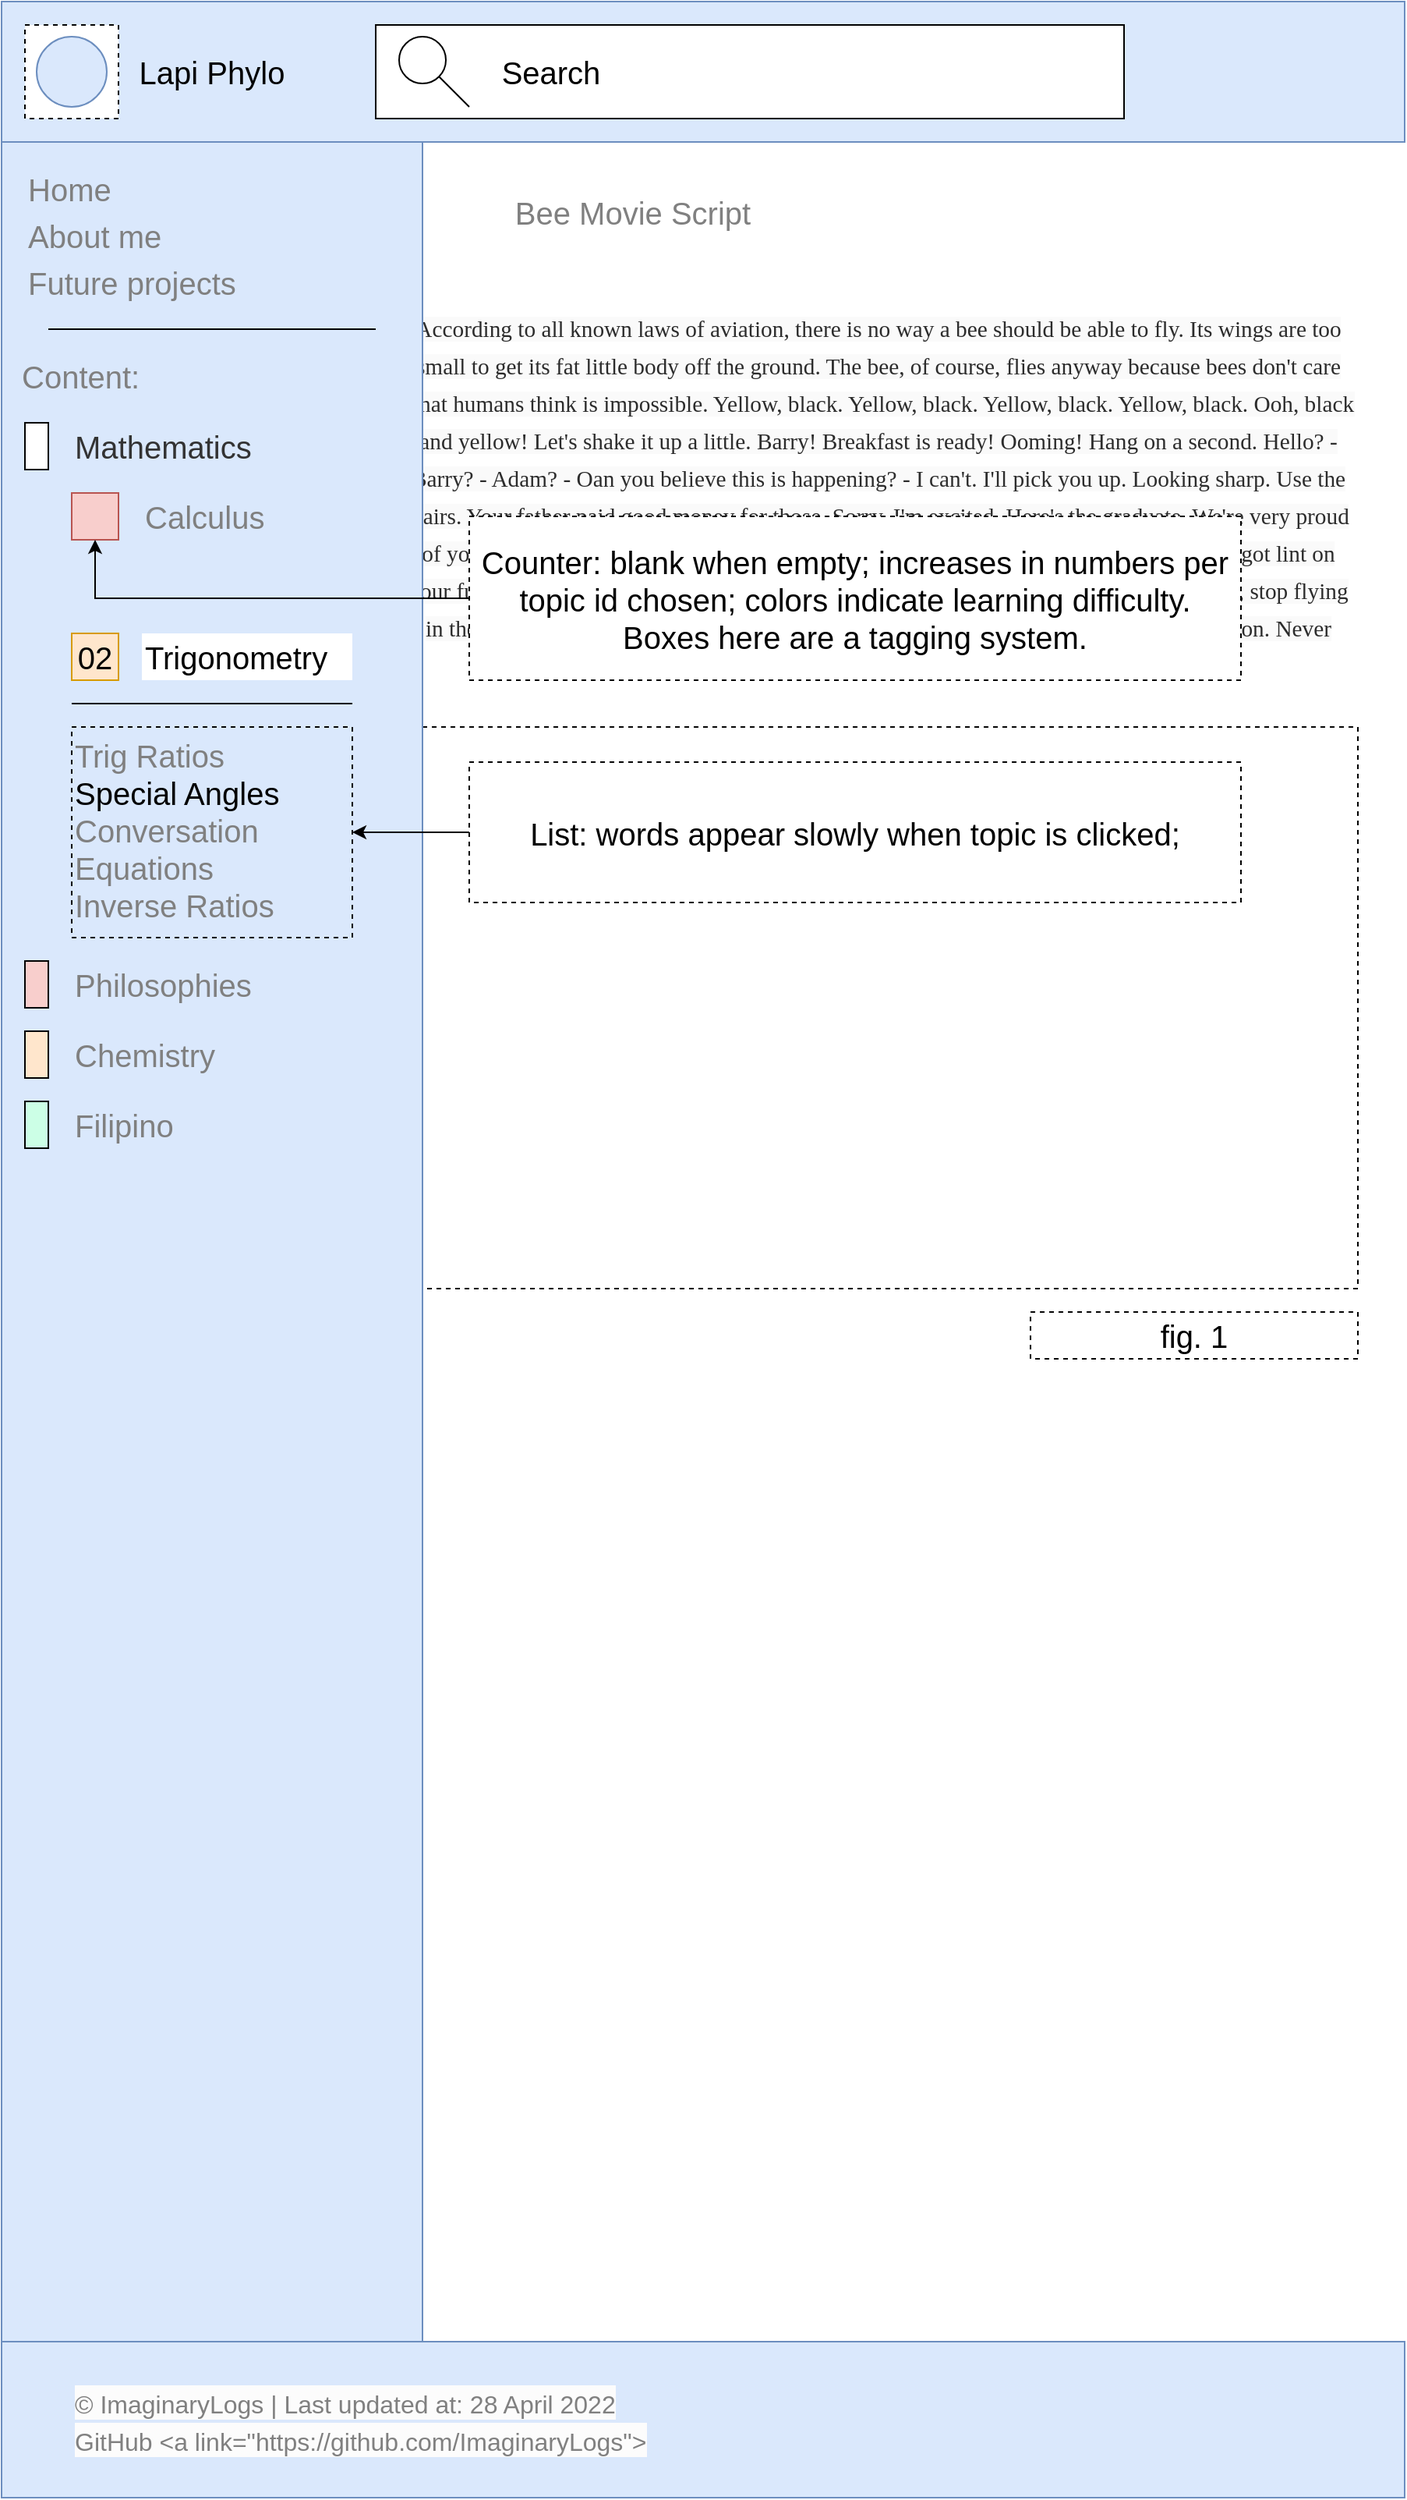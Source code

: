 <mxfile version="17.4.2" type="device"><diagram id="ySTowiRi8qA_fuHCMPK8" name="Page-1"><mxGraphModel dx="2188" dy="1331" grid="1" gridSize="15" guides="1" tooltips="1" connect="1" arrows="1" fold="1" page="1" pageScale="1" pageWidth="900" pageHeight="1600" background="#FFFFFF" math="0" shadow="0"><root><mxCell id="0"/><mxCell id="1" parent="0"/><mxCell id="LaxuBk4GdOgoYZnXHftw-60" value="&lt;span style=&quot;color: rgb(44, 44, 44); font-family: georgia; font-size: 14.667px; background-color: rgb(250, 250, 250);&quot;&gt;According to all known laws of aviation, there is no way a bee should be able to fly. Its wings are too small to get its fat little body off the ground. The bee, of course, flies anyway because bees don't care what humans think is impossible. Yellow, black. Yellow, black. Yellow, black. Yellow, black. Ooh, black and yellow! Let's shake it up a little. Barry! Breakfast is ready! Ooming! Hang on a second. Hello? - Barry? - Adam? - Oan you believe this is happening? - I can't. I'll pick you up. Looking sharp. Use the stairs. Your father paid good money for those. Sorry. I'm excited. Here's the graduate. We're very proud of you, son. A perfect report card, all B's. Very proud. Ma! I got a thing going here. - You got lint on your fuzz. - Ow! That's me! - Wave to us! We'll be in row 118,000. - Bye! Barry, I told you, stop flying in the house! - Hey, Adam. - Hey, Barry. - Is that fuzz gel? - A little. Special day, graduation. Never thought I'd make it.&amp;nbsp;&lt;/span&gt;" style="text;html=1;strokeColor=none;fillColor=none;align=center;verticalAlign=middle;whiteSpace=wrap;rounded=0;dashed=1;fontSize=20;fontColor=#808080;" vertex="1" parent="1"><mxGeometry x="255" y="142.5" width="615" height="345" as="geometry"/></mxCell><mxCell id="LaxuBk4GdOgoYZnXHftw-55" value="" style="rounded=0;whiteSpace=wrap;html=1;dashed=1;fontSize=20;" vertex="1" parent="1"><mxGeometry x="30" y="465" width="840" height="360" as="geometry"/></mxCell><mxCell id="LaxuBk4GdOgoYZnXHftw-2" value="" style="rounded=0;whiteSpace=wrap;html=1;fillColor=#dae8fc;strokeColor=#6c8ebf;" vertex="1" parent="1"><mxGeometry width="900" height="90" as="geometry"/></mxCell><mxCell id="LaxuBk4GdOgoYZnXHftw-3" value="" style="whiteSpace=wrap;html=1;aspect=fixed;dashed=1;" vertex="1" parent="1"><mxGeometry x="15" y="15" width="60" height="60" as="geometry"/></mxCell><mxCell id="LaxuBk4GdOgoYZnXHftw-4" value="Lapi Phylo" style="text;html=1;strokeColor=none;fillColor=none;align=center;verticalAlign=middle;whiteSpace=wrap;rounded=0;fontSize=20;" vertex="1" parent="1"><mxGeometry x="75" y="15" width="120" height="60" as="geometry"/></mxCell><mxCell id="LaxuBk4GdOgoYZnXHftw-5" value="" style="rounded=0;whiteSpace=wrap;html=1;" vertex="1" parent="1"><mxGeometry x="240" y="15" width="480" height="60" as="geometry"/></mxCell><mxCell id="LaxuBk4GdOgoYZnXHftw-6" value="" style="ellipse;whiteSpace=wrap;html=1;aspect=fixed;" vertex="1" parent="1"><mxGeometry x="255" y="22.5" width="30" height="30" as="geometry"/></mxCell><mxCell id="LaxuBk4GdOgoYZnXHftw-7" value="" style="endArrow=none;html=1;rounded=0;entryX=1;entryY=1;entryDx=0;entryDy=0;" edge="1" parent="1" target="LaxuBk4GdOgoYZnXHftw-6"><mxGeometry width="50" height="50" relative="1" as="geometry"><mxPoint x="300" y="67.5" as="sourcePoint"/><mxPoint x="285" y="52.5" as="targetPoint"/><Array as="points"/></mxGeometry></mxCell><mxCell id="LaxuBk4GdOgoYZnXHftw-10" value="" style="rounded=0;whiteSpace=wrap;html=1;fontSize=20;fillColor=#dae8fc;strokeColor=#6c8ebf;" vertex="1" parent="1"><mxGeometry y="1500" width="900" height="100" as="geometry"/></mxCell><mxCell id="LaxuBk4GdOgoYZnXHftw-11" value="&lt;span style=&quot;background-color: rgb(252 , 252 , 252)&quot;&gt;&lt;font color=&quot;#808080&quot;&gt;&lt;span style=&quot;font-size: 16px&quot;&gt;© ImaginaryLogs | Last updated at: 28 April 2022&lt;/span&gt;&lt;/font&gt;&lt;br&gt;&lt;font color=&quot;#808080&quot;&gt;&lt;span style=&quot;font-size: 16px&quot;&gt;GitHub &amp;lt;a link=&quot;https://github.com/ImaginaryLogs&lt;/span&gt;&lt;/font&gt;&lt;font color=&quot;#808080&quot;&gt;&lt;span style=&quot;font-size: 16px&quot;&gt;&quot;&amp;gt;&lt;/span&gt;&lt;/font&gt;&lt;br&gt;&lt;/span&gt;" style="text;html=1;align=left;verticalAlign=middle;rounded=0;fontSize=20;whiteSpace=wrap;horizontal=1;fillColor=none;strokeColor=none;" vertex="1" parent="1"><mxGeometry x="45" y="1527.5" width="405" height="45" as="geometry"/></mxCell><mxCell id="LaxuBk4GdOgoYZnXHftw-13" value="" style="rounded=0;whiteSpace=wrap;html=1;fontSize=20;fillColor=#dae8fc;strokeColor=#6c8ebf;" vertex="1" parent="1"><mxGeometry y="90" width="270" height="1410" as="geometry"/></mxCell><mxCell id="LaxuBk4GdOgoYZnXHftw-14" value="Search" style="text;html=1;strokeColor=none;fillColor=none;align=center;verticalAlign=middle;whiteSpace=wrap;rounded=0;fontSize=20;" vertex="1" parent="1"><mxGeometry x="315" y="30" width="75" height="30" as="geometry"/></mxCell><mxCell id="LaxuBk4GdOgoYZnXHftw-15" value="Mathematics" style="text;html=1;strokeColor=none;fillColor=none;align=left;verticalAlign=middle;whiteSpace=wrap;rounded=0;fontSize=20;gradientColor=#ffffff;fontColor=#333333;" vertex="1" parent="1"><mxGeometry x="45" y="270" width="135" height="30" as="geometry"/></mxCell><mxCell id="LaxuBk4GdOgoYZnXHftw-18" value="" style="endArrow=none;html=1;rounded=0;fontSize=20;" edge="1" parent="1"><mxGeometry width="50" height="50" relative="1" as="geometry"><mxPoint x="30" y="210" as="sourcePoint"/><mxPoint x="240" y="210" as="targetPoint"/></mxGeometry></mxCell><mxCell id="LaxuBk4GdOgoYZnXHftw-19" value="" style="rounded=0;whiteSpace=wrap;html=1;fontSize=20;fillColor=default;" vertex="1" parent="1"><mxGeometry x="15" y="270" width="15" height="30" as="geometry"/></mxCell><mxCell id="LaxuBk4GdOgoYZnXHftw-20" value="" style="rounded=0;whiteSpace=wrap;html=1;fontSize=20;fillColor=#f8cecc;strokeColor=#b85450;" vertex="1" parent="1"><mxGeometry x="45" y="315" width="30" height="30" as="geometry"/></mxCell><mxCell id="LaxuBk4GdOgoYZnXHftw-21" value="Calculus" style="text;html=1;strokeColor=none;fillColor=none;align=left;verticalAlign=middle;whiteSpace=wrap;rounded=0;fontSize=20;gradientColor=#ffffff;fontColor=#808080;" vertex="1" parent="1"><mxGeometry x="90" y="315" width="90" height="30" as="geometry"/></mxCell><mxCell id="LaxuBk4GdOgoYZnXHftw-22" value="02" style="rounded=0;whiteSpace=wrap;html=1;fontSize=20;fillColor=#ffe6cc;strokeColor=#d79b00;" vertex="1" parent="1"><mxGeometry x="45" y="405" width="30" height="30" as="geometry"/></mxCell><mxCell id="LaxuBk4GdOgoYZnXHftw-23" value="Trigonometry" style="text;html=1;strokeColor=none;fillColor=default;align=left;verticalAlign=middle;whiteSpace=wrap;rounded=0;fontSize=20;gradientColor=#ffffff;" vertex="1" parent="1"><mxGeometry x="90" y="405" width="135" height="30" as="geometry"/></mxCell><mxCell id="LaxuBk4GdOgoYZnXHftw-40" style="edgeStyle=orthogonalEdgeStyle;rounded=0;orthogonalLoop=1;jettySize=auto;html=1;entryX=0.5;entryY=1;entryDx=0;entryDy=0;fontSize=20;fontColor=#808080;" edge="1" parent="1" source="LaxuBk4GdOgoYZnXHftw-27" target="LaxuBk4GdOgoYZnXHftw-20"><mxGeometry relative="1" as="geometry"/></mxCell><mxCell id="LaxuBk4GdOgoYZnXHftw-27" value="Counter: blank when empty; increases in numbers per topic id chosen; colors indicate learning difficulty.&lt;br&gt;Boxes here are a tagging system." style="rounded=0;whiteSpace=wrap;html=1;fontSize=20;fillColor=default;gradientColor=#ffffff;dashed=1;" vertex="1" parent="1"><mxGeometry x="300" y="330" width="495" height="105" as="geometry"/></mxCell><mxCell id="LaxuBk4GdOgoYZnXHftw-31" value="&lt;font&gt;Home&lt;/font&gt;" style="text;html=1;strokeColor=none;fillColor=none;align=left;verticalAlign=middle;whiteSpace=wrap;rounded=0;fontSize=20;gradientColor=#ffffff;fontColor=#808080;" vertex="1" parent="1"><mxGeometry x="15" y="105" width="135" height="30" as="geometry"/></mxCell><mxCell id="LaxuBk4GdOgoYZnXHftw-32" value="About me" style="text;html=1;strokeColor=none;fillColor=none;align=left;verticalAlign=middle;whiteSpace=wrap;rounded=0;fontSize=20;gradientColor=#ffffff;fontColor=#808080;" vertex="1" parent="1"><mxGeometry x="15" y="135" width="135" height="30" as="geometry"/></mxCell><mxCell id="LaxuBk4GdOgoYZnXHftw-33" value="Future projects" style="text;html=1;strokeColor=none;fillColor=none;align=left;verticalAlign=middle;whiteSpace=wrap;rounded=0;fontSize=20;gradientColor=#ffffff;fontColor=#808080;" vertex="1" parent="1"><mxGeometry x="15" y="165" width="165" height="30" as="geometry"/></mxCell><mxCell id="LaxuBk4GdOgoYZnXHftw-36" value="&lt;span&gt;Trig Ratios&lt;/span&gt;&lt;br&gt;&lt;span&gt;&lt;font color=&quot;#000000&quot;&gt;Special Angles&lt;br&gt;&lt;/font&gt;Conversation&lt;br&gt;Equations&lt;br&gt;Inverse Ratios&lt;br&gt;&lt;/span&gt;" style="rounded=0;whiteSpace=wrap;html=1;dashed=1;fontSize=20;align=left;verticalAlign=top;fillColor=none;fontColor=#808080;" vertex="1" parent="1"><mxGeometry x="45" y="465" width="180" height="135" as="geometry"/></mxCell><mxCell id="LaxuBk4GdOgoYZnXHftw-38" value="" style="endArrow=none;html=1;rounded=0;fontSize=20;fontColor=#000000;" edge="1" parent="1"><mxGeometry width="50" height="50" relative="1" as="geometry"><mxPoint x="45" y="450" as="sourcePoint"/><mxPoint x="225" y="450" as="targetPoint"/></mxGeometry></mxCell><mxCell id="LaxuBk4GdOgoYZnXHftw-43" style="edgeStyle=orthogonalEdgeStyle;rounded=0;orthogonalLoop=1;jettySize=auto;html=1;entryX=1;entryY=0.5;entryDx=0;entryDy=0;fontSize=20;fontColor=#808080;" edge="1" parent="1" source="LaxuBk4GdOgoYZnXHftw-42" target="LaxuBk4GdOgoYZnXHftw-36"><mxGeometry relative="1" as="geometry"/></mxCell><mxCell id="LaxuBk4GdOgoYZnXHftw-42" value="&lt;font color=&quot;#000000&quot;&gt;List: words appear slowly when topic is clicked;&lt;/font&gt;" style="rounded=0;whiteSpace=wrap;html=1;dashed=1;fontSize=20;fontColor=#808080;strokeColor=default;fillColor=none;gradientColor=#ffffff;" vertex="1" parent="1"><mxGeometry x="300" y="487.5" width="495" height="90" as="geometry"/></mxCell><mxCell id="LaxuBk4GdOgoYZnXHftw-45" value="Filipino" style="text;html=1;strokeColor=none;fillColor=none;align=left;verticalAlign=middle;whiteSpace=wrap;rounded=0;fontSize=20;gradientColor=#ffffff;fontColor=#808080;" vertex="1" parent="1"><mxGeometry x="45" y="705" width="135" height="30" as="geometry"/></mxCell><mxCell id="LaxuBk4GdOgoYZnXHftw-46" value="" style="rounded=0;whiteSpace=wrap;html=1;fontSize=20;fillColor=#CCFFE6;fontColor=none;noLabel=1;" vertex="1" parent="1"><mxGeometry x="15" y="705" width="15" height="30" as="geometry"/></mxCell><mxCell id="LaxuBk4GdOgoYZnXHftw-47" value="Chemistry" style="text;html=1;strokeColor=none;fillColor=none;align=left;verticalAlign=middle;whiteSpace=wrap;rounded=0;fontSize=20;gradientColor=#ffffff;fontColor=#808080;" vertex="1" parent="1"><mxGeometry x="45" y="660" width="135" height="30" as="geometry"/></mxCell><mxCell id="LaxuBk4GdOgoYZnXHftw-48" value="" style="rounded=0;whiteSpace=wrap;html=1;fontSize=20;fillColor=#FFE6CC;fontColor=none;noLabel=1;" vertex="1" parent="1"><mxGeometry x="15" y="660" width="15" height="30" as="geometry"/></mxCell><mxCell id="LaxuBk4GdOgoYZnXHftw-54" value="" style="ellipse;whiteSpace=wrap;html=1;aspect=fixed;fontSize=20;strokeColor=#6c8ebf;fillColor=#dae8fc;" vertex="1" parent="1"><mxGeometry x="22.5" y="22.5" width="45" height="45" as="geometry"/></mxCell><mxCell id="LaxuBk4GdOgoYZnXHftw-56" value="Content:" style="text;html=1;strokeColor=none;fillColor=none;align=left;verticalAlign=middle;whiteSpace=wrap;rounded=0;dashed=1;fontSize=20;fontColor=#808080;" vertex="1" parent="1"><mxGeometry x="11.25" y="225" width="97.5" height="30" as="geometry"/></mxCell><mxCell id="LaxuBk4GdOgoYZnXHftw-57" value="" style="rounded=0;whiteSpace=wrap;html=1;fontSize=20;fillColor=#f8cecc;noLabel=1;strokeColor=#000000;" vertex="1" parent="1"><mxGeometry x="15" y="615" width="15" height="30" as="geometry"/></mxCell><mxCell id="LaxuBk4GdOgoYZnXHftw-58" value="Philosophies" style="text;html=1;strokeColor=none;fillColor=none;align=left;verticalAlign=middle;whiteSpace=wrap;rounded=0;fontSize=20;gradientColor=#ffffff;fontColor=#808080;" vertex="1" parent="1"><mxGeometry x="45" y="615" width="135" height="30" as="geometry"/></mxCell><mxCell id="LaxuBk4GdOgoYZnXHftw-59" value="fig. 1" style="rounded=0;whiteSpace=wrap;html=1;dashed=1;fontSize=20;" vertex="1" parent="1"><mxGeometry x="660" y="840" width="210" height="30" as="geometry"/></mxCell><mxCell id="LaxuBk4GdOgoYZnXHftw-61" value="Bee Movie Script" style="text;html=1;strokeColor=none;fillColor=none;align=center;verticalAlign=middle;whiteSpace=wrap;rounded=0;dashed=1;fontSize=20;fontColor=#808080;" vertex="1" parent="1"><mxGeometry x="120" y="105" width="570" height="60" as="geometry"/></mxCell></root></mxGraphModel></diagram></mxfile>